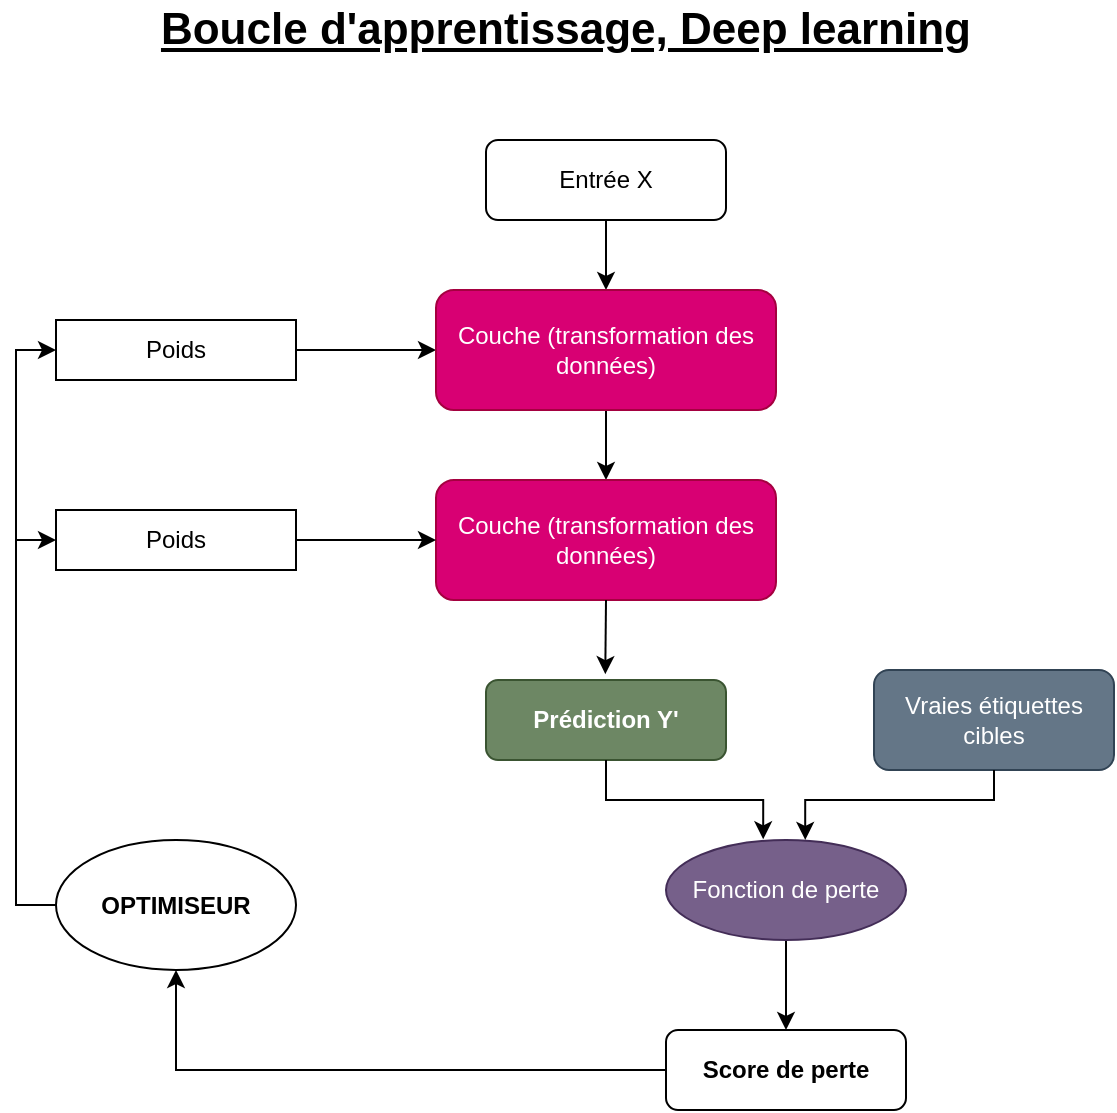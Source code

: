 <mxfile>
    <diagram id="C5RBs43oDa-KdzZeNtuy" name="Page-1">
        <mxGraphModel dx="732" dy="615" grid="1" gridSize="11" guides="1" tooltips="1" connect="1" arrows="1" fold="1" page="1" pageScale="1" pageWidth="827" pageHeight="1169" math="0" shadow="0">
            <root>
                <mxCell id="WIyWlLk6GJQsqaUBKTNV-0"/>
                <mxCell id="WIyWlLk6GJQsqaUBKTNV-1" parent="WIyWlLk6GJQsqaUBKTNV-0"/>
                <mxCell id="KhyJegIuYxnOLcWdaJOW-20" style="edgeStyle=orthogonalEdgeStyle;rounded=0;orthogonalLoop=1;jettySize=auto;html=1;entryX=0.5;entryY=0;entryDx=0;entryDy=0;" parent="WIyWlLk6GJQsqaUBKTNV-1" source="WIyWlLk6GJQsqaUBKTNV-3" target="KhyJegIuYxnOLcWdaJOW-3" edge="1">
                    <mxGeometry relative="1" as="geometry"/>
                </mxCell>
                <mxCell id="WIyWlLk6GJQsqaUBKTNV-3" value="Entrée X" style="rounded=1;whiteSpace=wrap;html=1;fontSize=12;glass=0;strokeWidth=1;shadow=0;" parent="WIyWlLk6GJQsqaUBKTNV-1" vertex="1">
                    <mxGeometry x="374" y="377" width="120" height="40" as="geometry"/>
                </mxCell>
                <mxCell id="WIyWlLk6GJQsqaUBKTNV-11" value="Vraies étiquettes cibles" style="rounded=1;whiteSpace=wrap;html=1;fontSize=12;glass=0;strokeWidth=1;shadow=0;fillColor=#647687;strokeColor=#314354;fontColor=#ffffff;" parent="WIyWlLk6GJQsqaUBKTNV-1" vertex="1">
                    <mxGeometry x="568" y="642" width="120" height="50" as="geometry"/>
                </mxCell>
                <mxCell id="KhyJegIuYxnOLcWdaJOW-17" style="edgeStyle=orthogonalEdgeStyle;rounded=0;orthogonalLoop=1;jettySize=auto;html=1;exitX=1;exitY=0.5;exitDx=0;exitDy=0;entryX=0;entryY=0.5;entryDx=0;entryDy=0;" parent="WIyWlLk6GJQsqaUBKTNV-1" source="KhyJegIuYxnOLcWdaJOW-1" target="KhyJegIuYxnOLcWdaJOW-3" edge="1">
                    <mxGeometry relative="1" as="geometry"/>
                </mxCell>
                <mxCell id="KhyJegIuYxnOLcWdaJOW-1" value="Poids" style="rounded=0;whiteSpace=wrap;html=1;" parent="WIyWlLk6GJQsqaUBKTNV-1" vertex="1">
                    <mxGeometry x="159" y="467" width="120" height="30" as="geometry"/>
                </mxCell>
                <mxCell id="KhyJegIuYxnOLcWdaJOW-21" style="edgeStyle=orthogonalEdgeStyle;rounded=0;orthogonalLoop=1;jettySize=auto;html=1;exitX=0.5;exitY=1;exitDx=0;exitDy=0;entryX=0.5;entryY=0;entryDx=0;entryDy=0;" parent="WIyWlLk6GJQsqaUBKTNV-1" source="KhyJegIuYxnOLcWdaJOW-3" target="KhyJegIuYxnOLcWdaJOW-4" edge="1">
                    <mxGeometry relative="1" as="geometry"/>
                </mxCell>
                <mxCell id="KhyJegIuYxnOLcWdaJOW-3" value="Couche (transformation des données)" style="rounded=1;whiteSpace=wrap;html=1;fillColor=#d80073;strokeColor=#A50040;fontColor=#ffffff;" parent="WIyWlLk6GJQsqaUBKTNV-1" vertex="1">
                    <mxGeometry x="349" y="452" width="170" height="60" as="geometry"/>
                </mxCell>
                <mxCell id="KhyJegIuYxnOLcWdaJOW-4" value="Couche (transformation des données)" style="rounded=1;whiteSpace=wrap;html=1;fillColor=#d80073;strokeColor=#A50040;fontColor=#ffffff;" parent="WIyWlLk6GJQsqaUBKTNV-1" vertex="1">
                    <mxGeometry x="349" y="547" width="170" height="60" as="geometry"/>
                </mxCell>
                <mxCell id="KhyJegIuYxnOLcWdaJOW-5" value="&lt;b&gt;Prédiction Y'&lt;/b&gt;" style="rounded=1;whiteSpace=wrap;html=1;fontSize=12;glass=0;strokeWidth=1;shadow=0;fillColor=#6d8764;strokeColor=#3A5431;fontColor=#ffffff;" parent="WIyWlLk6GJQsqaUBKTNV-1" vertex="1">
                    <mxGeometry x="374" y="647" width="120" height="40" as="geometry"/>
                </mxCell>
                <mxCell id="KhyJegIuYxnOLcWdaJOW-15" style="edgeStyle=orthogonalEdgeStyle;rounded=0;orthogonalLoop=1;jettySize=auto;html=1;exitX=0.5;exitY=1;exitDx=0;exitDy=0;" parent="WIyWlLk6GJQsqaUBKTNV-1" source="KhyJegIuYxnOLcWdaJOW-6" target="KhyJegIuYxnOLcWdaJOW-14" edge="1">
                    <mxGeometry relative="1" as="geometry"/>
                </mxCell>
                <mxCell id="KhyJegIuYxnOLcWdaJOW-6" value="Fonction de perte" style="ellipse;whiteSpace=wrap;html=1;fillColor=#76608a;strokeColor=#432D57;fontColor=#ffffff;" parent="WIyWlLk6GJQsqaUBKTNV-1" vertex="1">
                    <mxGeometry x="464" y="727" width="120" height="50" as="geometry"/>
                </mxCell>
                <mxCell id="KhyJegIuYxnOLcWdaJOW-12" style="edgeStyle=orthogonalEdgeStyle;rounded=0;orthogonalLoop=1;jettySize=auto;html=1;exitX=0.5;exitY=1;exitDx=0;exitDy=0;entryX=0.405;entryY=-0.007;entryDx=0;entryDy=0;entryPerimeter=0;" parent="WIyWlLk6GJQsqaUBKTNV-1" source="KhyJegIuYxnOLcWdaJOW-5" target="KhyJegIuYxnOLcWdaJOW-6" edge="1">
                    <mxGeometry relative="1" as="geometry"/>
                </mxCell>
                <mxCell id="KhyJegIuYxnOLcWdaJOW-13" style="edgeStyle=orthogonalEdgeStyle;rounded=0;orthogonalLoop=1;jettySize=auto;html=1;exitX=0.5;exitY=1;exitDx=0;exitDy=0;entryX=0.58;entryY=-0.001;entryDx=0;entryDy=0;entryPerimeter=0;" parent="WIyWlLk6GJQsqaUBKTNV-1" source="WIyWlLk6GJQsqaUBKTNV-11" target="KhyJegIuYxnOLcWdaJOW-6" edge="1">
                    <mxGeometry relative="1" as="geometry">
                        <Array as="points">
                            <mxPoint x="628" y="707"/>
                            <mxPoint x="534" y="707"/>
                        </Array>
                    </mxGeometry>
                </mxCell>
                <mxCell id="KhyJegIuYxnOLcWdaJOW-24" style="edgeStyle=orthogonalEdgeStyle;rounded=0;orthogonalLoop=1;jettySize=auto;html=1;exitX=0;exitY=0.5;exitDx=0;exitDy=0;entryX=0.5;entryY=1;entryDx=0;entryDy=0;" parent="WIyWlLk6GJQsqaUBKTNV-1" source="KhyJegIuYxnOLcWdaJOW-14" target="KhyJegIuYxnOLcWdaJOW-23" edge="1">
                    <mxGeometry relative="1" as="geometry"/>
                </mxCell>
                <mxCell id="KhyJegIuYxnOLcWdaJOW-14" value="&lt;b&gt;Score de perte&lt;br&gt;&lt;/b&gt;" style="rounded=1;whiteSpace=wrap;html=1;fontSize=12;glass=0;strokeWidth=1;shadow=0;" parent="WIyWlLk6GJQsqaUBKTNV-1" vertex="1">
                    <mxGeometry x="464" y="822" width="120" height="40" as="geometry"/>
                </mxCell>
                <mxCell id="KhyJegIuYxnOLcWdaJOW-18" style="edgeStyle=orthogonalEdgeStyle;rounded=0;orthogonalLoop=1;jettySize=auto;html=1;exitX=1;exitY=0.5;exitDx=0;exitDy=0;entryX=0;entryY=0.5;entryDx=0;entryDy=0;" parent="WIyWlLk6GJQsqaUBKTNV-1" source="KhyJegIuYxnOLcWdaJOW-16" target="KhyJegIuYxnOLcWdaJOW-4" edge="1">
                    <mxGeometry relative="1" as="geometry"/>
                </mxCell>
                <mxCell id="KhyJegIuYxnOLcWdaJOW-16" value="Poids" style="rounded=0;whiteSpace=wrap;html=1;" parent="WIyWlLk6GJQsqaUBKTNV-1" vertex="1">
                    <mxGeometry x="159" y="562" width="120" height="30" as="geometry"/>
                </mxCell>
                <mxCell id="KhyJegIuYxnOLcWdaJOW-22" style="edgeStyle=orthogonalEdgeStyle;rounded=0;orthogonalLoop=1;jettySize=auto;html=1;exitX=0.5;exitY=1;exitDx=0;exitDy=0;entryX=0.497;entryY=-0.073;entryDx=0;entryDy=0;entryPerimeter=0;" parent="WIyWlLk6GJQsqaUBKTNV-1" source="KhyJegIuYxnOLcWdaJOW-4" target="KhyJegIuYxnOLcWdaJOW-5" edge="1">
                    <mxGeometry relative="1" as="geometry"/>
                </mxCell>
                <mxCell id="KhyJegIuYxnOLcWdaJOW-25" style="edgeStyle=orthogonalEdgeStyle;rounded=0;orthogonalLoop=1;jettySize=auto;html=1;exitX=0;exitY=0.5;exitDx=0;exitDy=0;entryX=0;entryY=0.5;entryDx=0;entryDy=0;" parent="WIyWlLk6GJQsqaUBKTNV-1" source="KhyJegIuYxnOLcWdaJOW-23" target="KhyJegIuYxnOLcWdaJOW-1" edge="1">
                    <mxGeometry relative="1" as="geometry"/>
                </mxCell>
                <mxCell id="KhyJegIuYxnOLcWdaJOW-26" style="edgeStyle=orthogonalEdgeStyle;rounded=0;orthogonalLoop=1;jettySize=auto;html=1;exitX=0;exitY=0.5;exitDx=0;exitDy=0;entryX=0;entryY=0.5;entryDx=0;entryDy=0;" parent="WIyWlLk6GJQsqaUBKTNV-1" source="KhyJegIuYxnOLcWdaJOW-23" target="KhyJegIuYxnOLcWdaJOW-16" edge="1">
                    <mxGeometry relative="1" as="geometry"/>
                </mxCell>
                <mxCell id="KhyJegIuYxnOLcWdaJOW-23" value="&lt;b&gt;OPTIMISEUR&lt;/b&gt;" style="ellipse;whiteSpace=wrap;html=1;" parent="WIyWlLk6GJQsqaUBKTNV-1" vertex="1">
                    <mxGeometry x="159" y="727" width="120" height="65" as="geometry"/>
                </mxCell>
                <mxCell id="KhyJegIuYxnOLcWdaJOW-27" value="Boucle d'apprentissage, Deep learning" style="text;html=1;align=center;verticalAlign=middle;whiteSpace=wrap;rounded=0;fontSize=22;fontStyle=5" parent="WIyWlLk6GJQsqaUBKTNV-1" vertex="1">
                    <mxGeometry x="192" y="307" width="444" height="30" as="geometry"/>
                </mxCell>
            </root>
        </mxGraphModel>
    </diagram>
</mxfile>